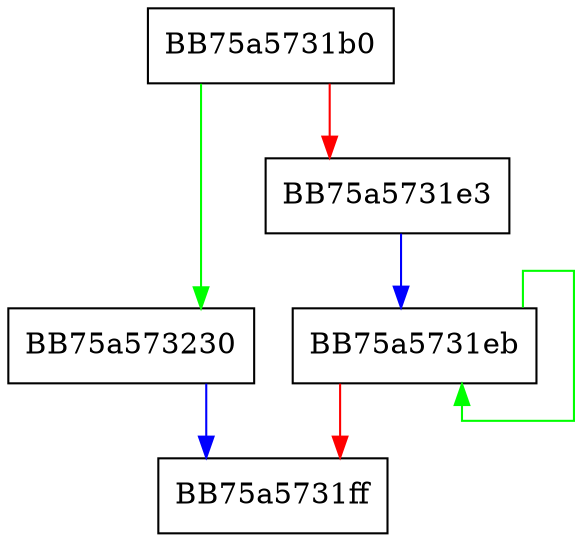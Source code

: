 digraph RpfAPI_snidsearchrecidex {
  node [shape="box"];
  graph [splines=ortho];
  BB75a5731b0 -> BB75a573230 [color="green"];
  BB75a5731b0 -> BB75a5731e3 [color="red"];
  BB75a5731e3 -> BB75a5731eb [color="blue"];
  BB75a5731eb -> BB75a5731eb [color="green"];
  BB75a5731eb -> BB75a5731ff [color="red"];
  BB75a573230 -> BB75a5731ff [color="blue"];
}